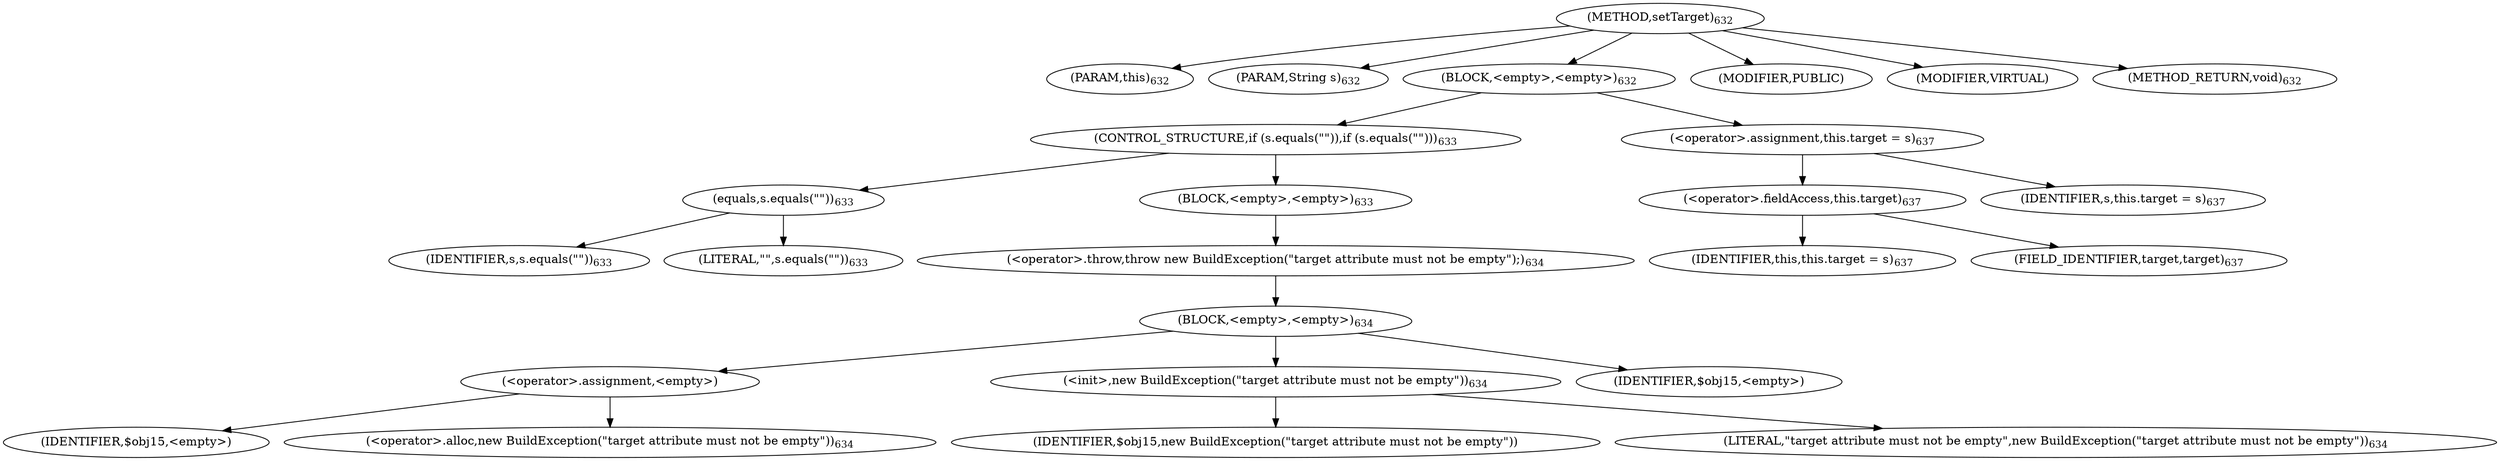 digraph "setTarget" {  
"1367" [label = <(METHOD,setTarget)<SUB>632</SUB>> ]
"61" [label = <(PARAM,this)<SUB>632</SUB>> ]
"1368" [label = <(PARAM,String s)<SUB>632</SUB>> ]
"1369" [label = <(BLOCK,&lt;empty&gt;,&lt;empty&gt;)<SUB>632</SUB>> ]
"1370" [label = <(CONTROL_STRUCTURE,if (s.equals(&quot;&quot;)),if (s.equals(&quot;&quot;)))<SUB>633</SUB>> ]
"1371" [label = <(equals,s.equals(&quot;&quot;))<SUB>633</SUB>> ]
"1372" [label = <(IDENTIFIER,s,s.equals(&quot;&quot;))<SUB>633</SUB>> ]
"1373" [label = <(LITERAL,&quot;&quot;,s.equals(&quot;&quot;))<SUB>633</SUB>> ]
"1374" [label = <(BLOCK,&lt;empty&gt;,&lt;empty&gt;)<SUB>633</SUB>> ]
"1375" [label = <(&lt;operator&gt;.throw,throw new BuildException(&quot;target attribute must not be empty&quot;);)<SUB>634</SUB>> ]
"1376" [label = <(BLOCK,&lt;empty&gt;,&lt;empty&gt;)<SUB>634</SUB>> ]
"1377" [label = <(&lt;operator&gt;.assignment,&lt;empty&gt;)> ]
"1378" [label = <(IDENTIFIER,$obj15,&lt;empty&gt;)> ]
"1379" [label = <(&lt;operator&gt;.alloc,new BuildException(&quot;target attribute must not be empty&quot;))<SUB>634</SUB>> ]
"1380" [label = <(&lt;init&gt;,new BuildException(&quot;target attribute must not be empty&quot;))<SUB>634</SUB>> ]
"1381" [label = <(IDENTIFIER,$obj15,new BuildException(&quot;target attribute must not be empty&quot;))> ]
"1382" [label = <(LITERAL,&quot;target attribute must not be empty&quot;,new BuildException(&quot;target attribute must not be empty&quot;))<SUB>634</SUB>> ]
"1383" [label = <(IDENTIFIER,$obj15,&lt;empty&gt;)> ]
"1384" [label = <(&lt;operator&gt;.assignment,this.target = s)<SUB>637</SUB>> ]
"1385" [label = <(&lt;operator&gt;.fieldAccess,this.target)<SUB>637</SUB>> ]
"60" [label = <(IDENTIFIER,this,this.target = s)<SUB>637</SUB>> ]
"1386" [label = <(FIELD_IDENTIFIER,target,target)<SUB>637</SUB>> ]
"1387" [label = <(IDENTIFIER,s,this.target = s)<SUB>637</SUB>> ]
"1388" [label = <(MODIFIER,PUBLIC)> ]
"1389" [label = <(MODIFIER,VIRTUAL)> ]
"1390" [label = <(METHOD_RETURN,void)<SUB>632</SUB>> ]
  "1367" -> "61" 
  "1367" -> "1368" 
  "1367" -> "1369" 
  "1367" -> "1388" 
  "1367" -> "1389" 
  "1367" -> "1390" 
  "1369" -> "1370" 
  "1369" -> "1384" 
  "1370" -> "1371" 
  "1370" -> "1374" 
  "1371" -> "1372" 
  "1371" -> "1373" 
  "1374" -> "1375" 
  "1375" -> "1376" 
  "1376" -> "1377" 
  "1376" -> "1380" 
  "1376" -> "1383" 
  "1377" -> "1378" 
  "1377" -> "1379" 
  "1380" -> "1381" 
  "1380" -> "1382" 
  "1384" -> "1385" 
  "1384" -> "1387" 
  "1385" -> "60" 
  "1385" -> "1386" 
}
